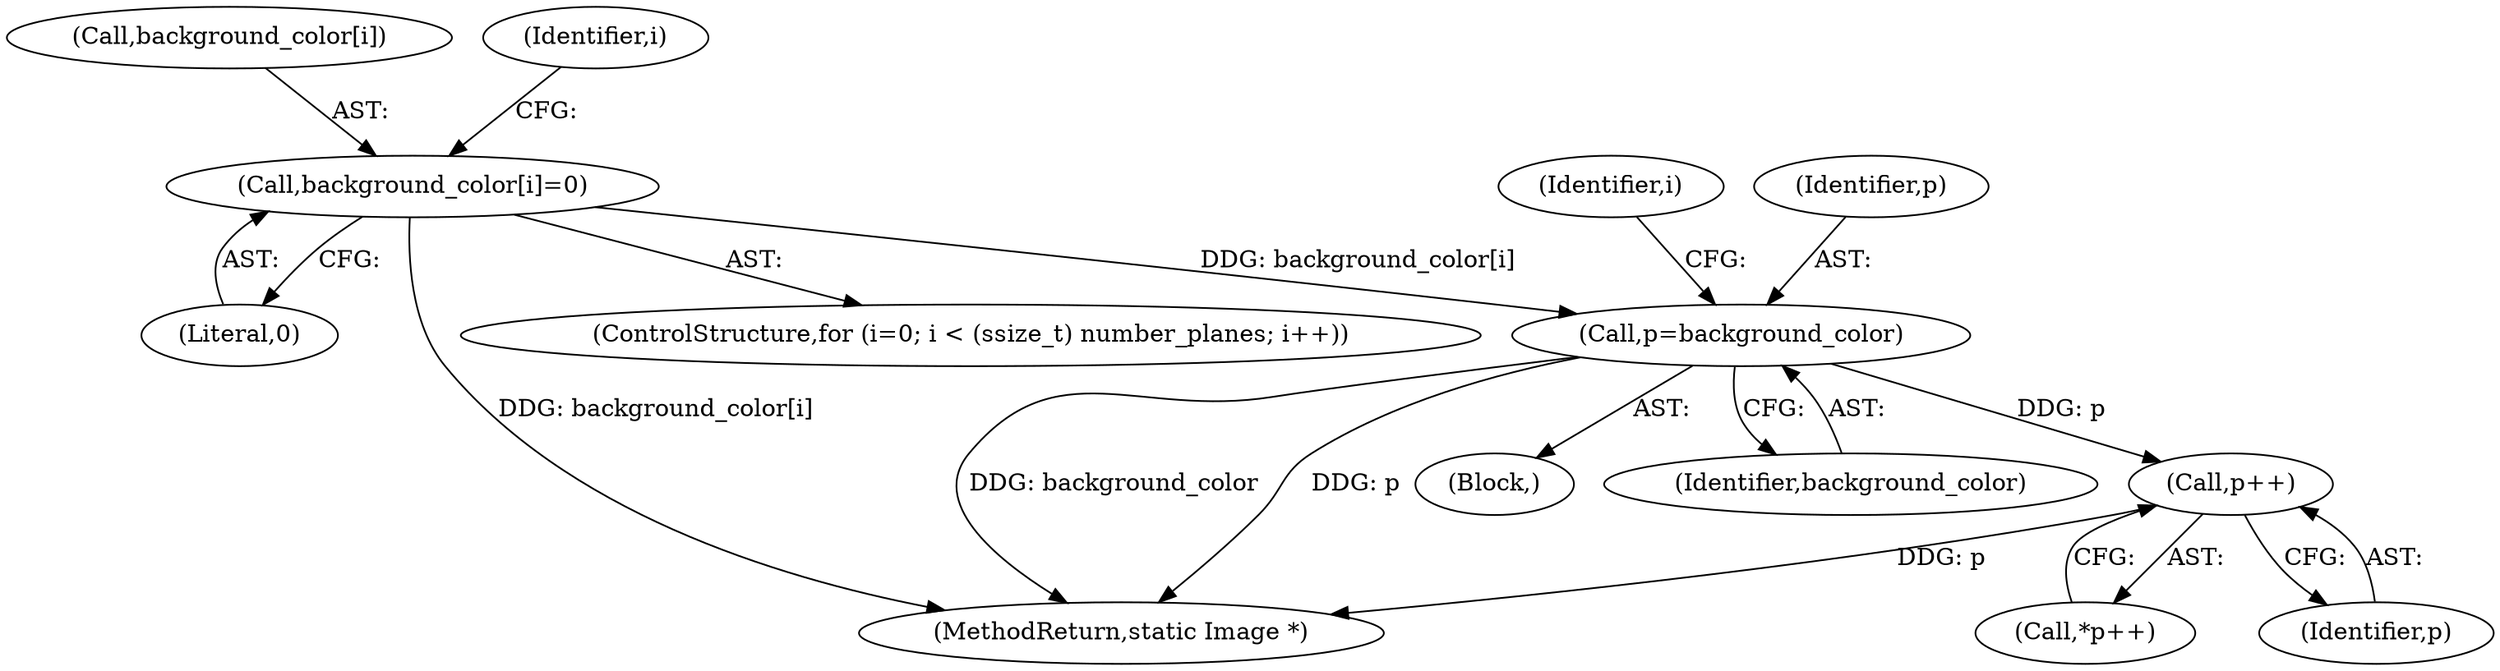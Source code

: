 digraph "0_ImageMagick_73fb0aac5b958521e1511e179ecc0ad49f70ebaf@pointer" {
"1000389" [label="(Call,p++)"];
"1000373" [label="(Call,p=background_color)"];
"1000362" [label="(Call,background_color[i]=0)"];
"1000389" [label="(Call,p++)"];
"1000351" [label="(ControlStructure,for (i=0; i < (ssize_t) number_planes; i++))"];
"1000366" [label="(Literal,0)"];
"1001944" [label="(MethodReturn,static Image *)"];
"1000373" [label="(Call,p=background_color)"];
"1000390" [label="(Identifier,p)"];
"1000362" [label="(Call,background_color[i]=0)"];
"1000363" [label="(Call,background_color[i])"];
"1000378" [label="(Identifier,i)"];
"1000372" [label="(Block,)"];
"1000388" [label="(Call,*p++)"];
"1000374" [label="(Identifier,p)"];
"1000375" [label="(Identifier,background_color)"];
"1000361" [label="(Identifier,i)"];
"1000389" -> "1000388"  [label="AST: "];
"1000389" -> "1000390"  [label="CFG: "];
"1000390" -> "1000389"  [label="AST: "];
"1000388" -> "1000389"  [label="CFG: "];
"1000389" -> "1001944"  [label="DDG: p"];
"1000373" -> "1000389"  [label="DDG: p"];
"1000373" -> "1000372"  [label="AST: "];
"1000373" -> "1000375"  [label="CFG: "];
"1000374" -> "1000373"  [label="AST: "];
"1000375" -> "1000373"  [label="AST: "];
"1000378" -> "1000373"  [label="CFG: "];
"1000373" -> "1001944"  [label="DDG: background_color"];
"1000373" -> "1001944"  [label="DDG: p"];
"1000362" -> "1000373"  [label="DDG: background_color[i]"];
"1000362" -> "1000351"  [label="AST: "];
"1000362" -> "1000366"  [label="CFG: "];
"1000363" -> "1000362"  [label="AST: "];
"1000366" -> "1000362"  [label="AST: "];
"1000361" -> "1000362"  [label="CFG: "];
"1000362" -> "1001944"  [label="DDG: background_color[i]"];
}
